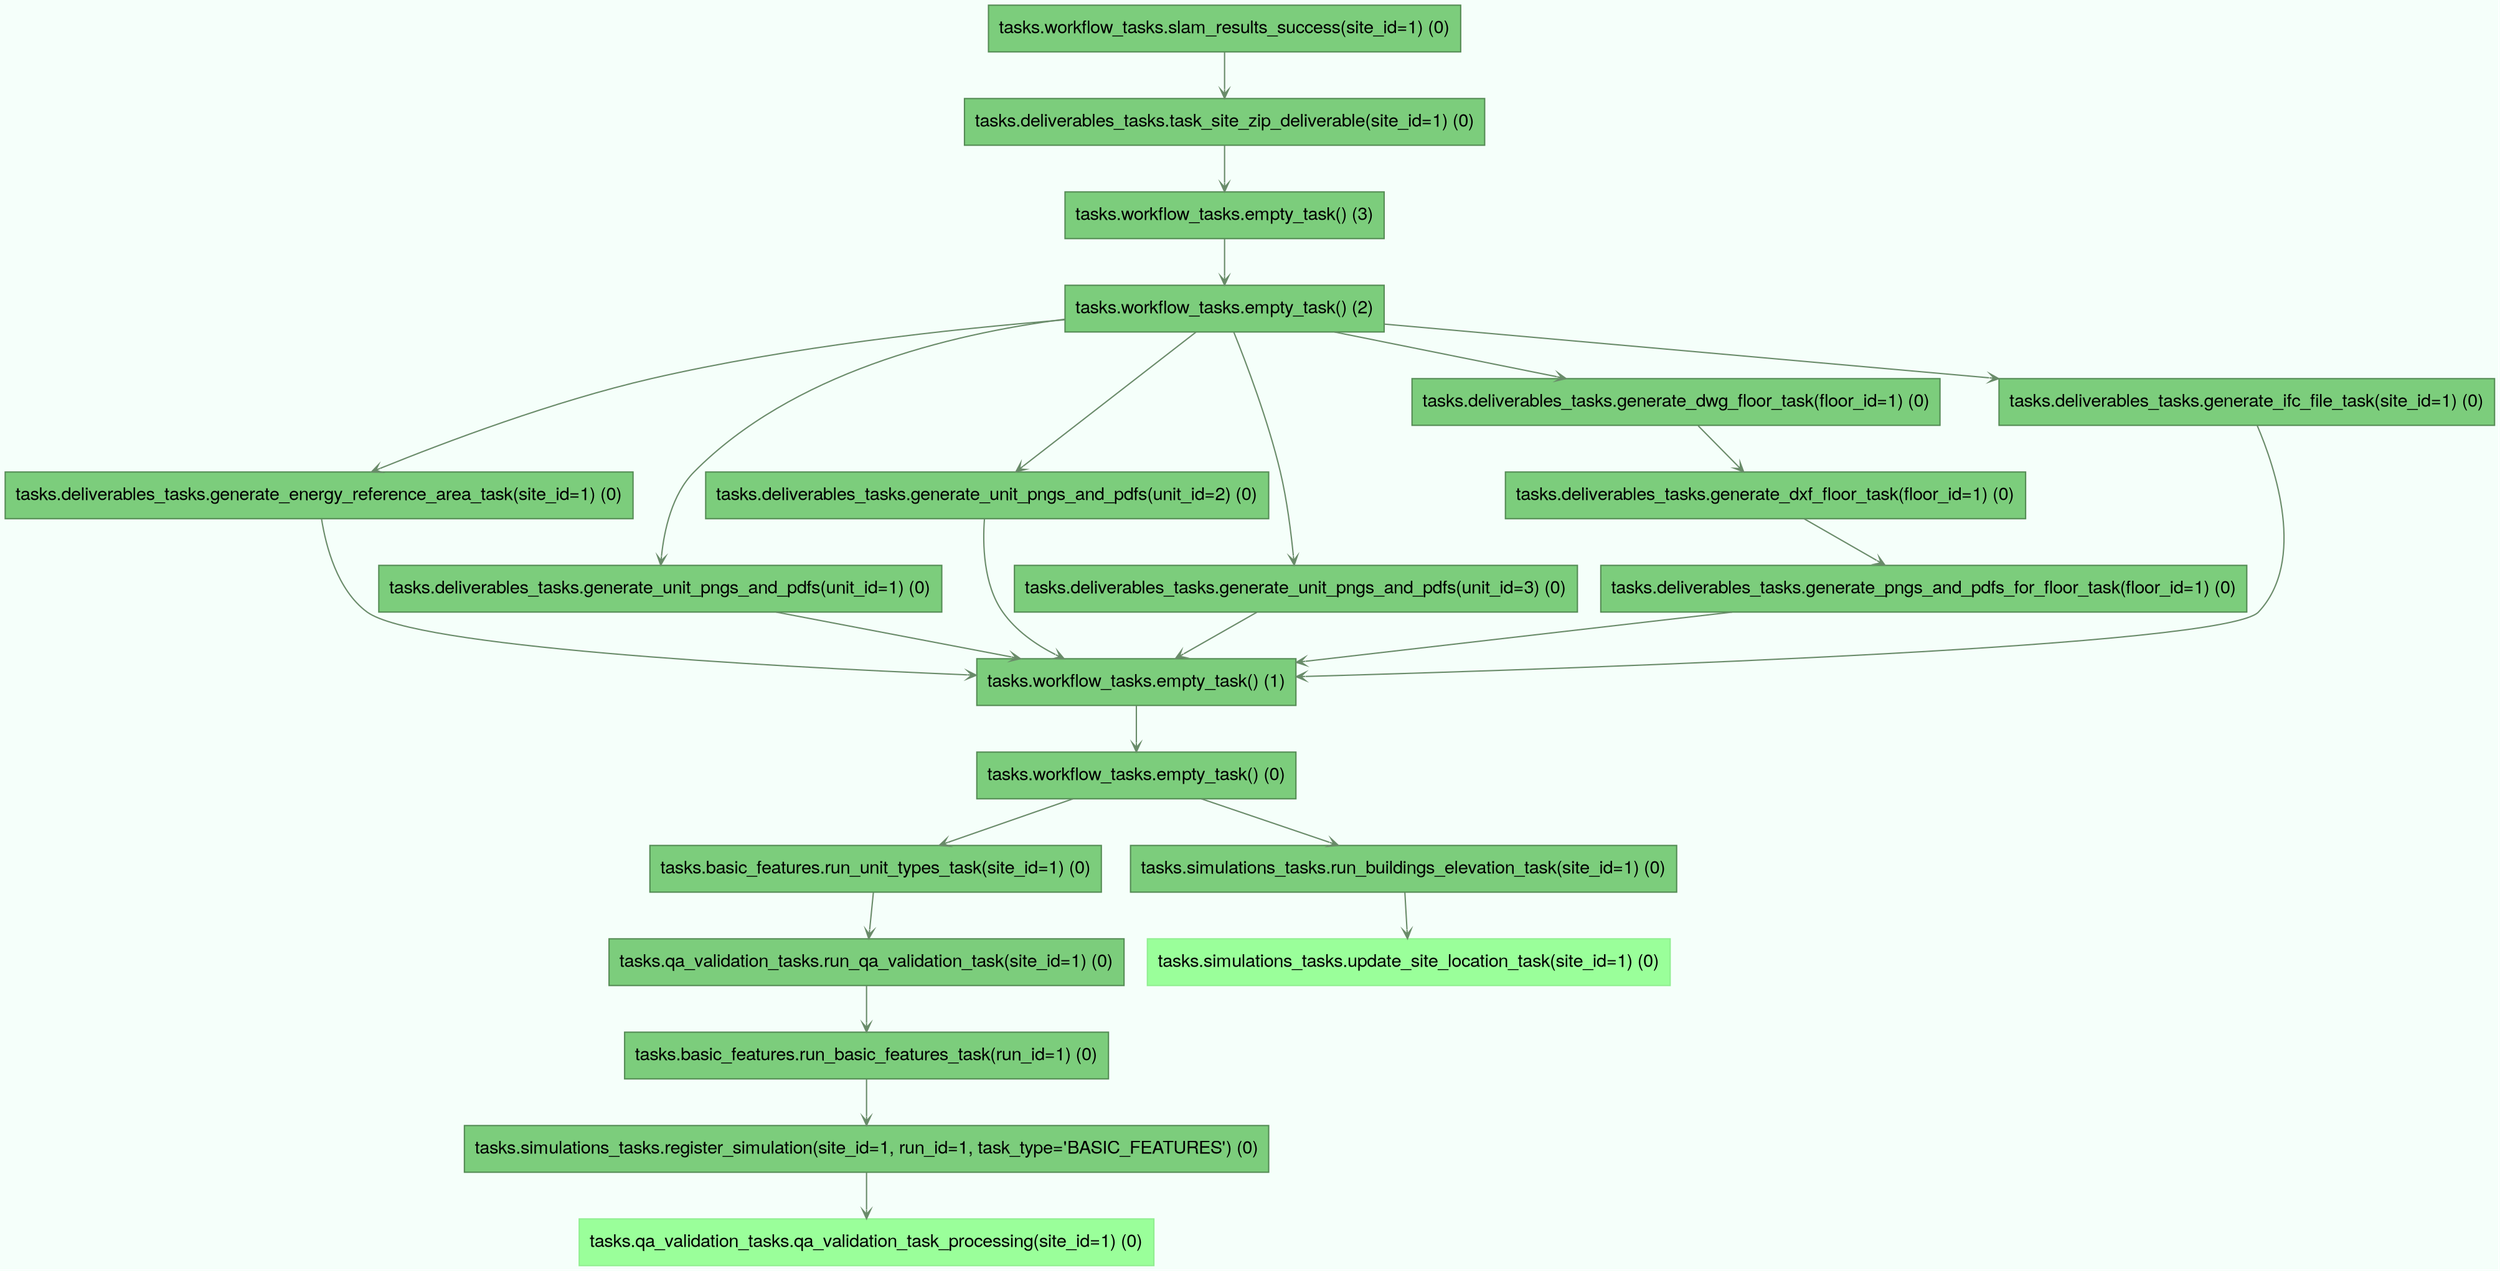 digraph dependencies {
    graph [shape="box", arrowhead="vee", style="filled", fontname="HelveticaNeue", bgcolor="mintcream", root="None"]
    "tasks.qa_validation_tasks.qa_validation_task_processing(site_id=1) (0)" [shape="box", arrowhead="vee", style="filled", fontname="HelveticaNeue", fillcolor="palegreen1", color="palegreen2"]
    "tasks.simulations_tasks.register_simulation(site_id=1, run_id=1, task_type='BASIC_FEATURES') (0)" [shape="box", arrowhead="vee", style="filled", fontname="HelveticaNeue", fillcolor="palegreen3", color="palegreen4"]
    "tasks.simulations_tasks.register_simulation(site_id=1, run_id=1, task_type='BASIC_FEATURES') (0)" -> "tasks.qa_validation_tasks.qa_validation_task_processing(site_id=1) (0)" [shape="box", arrowhead="vee", style="filled", fontname="HelveticaNeue", color="darkseagreen4", arrowcolor="black", arrowsize="0.7"]
    "tasks.basic_features.run_basic_features_task(run_id=1) (0)" [shape="box", arrowhead="vee", style="filled", fontname="HelveticaNeue", fillcolor="palegreen3", color="palegreen4"]
    "tasks.basic_features.run_basic_features_task(run_id=1) (0)" -> "tasks.simulations_tasks.register_simulation(site_id=1, run_id=1, task_type='BASIC_FEATURES') (0)" [shape="box", arrowhead="vee", style="filled", fontname="HelveticaNeue", color="darkseagreen4", arrowcolor="black", arrowsize="0.7"]
    "tasks.qa_validation_tasks.run_qa_validation_task(site_id=1) (0)" [shape="box", arrowhead="vee", style="filled", fontname="HelveticaNeue", fillcolor="palegreen3", color="palegreen4"]
    "tasks.qa_validation_tasks.run_qa_validation_task(site_id=1) (0)" -> "tasks.basic_features.run_basic_features_task(run_id=1) (0)" [shape="box", arrowhead="vee", style="filled", fontname="HelveticaNeue", color="darkseagreen4", arrowcolor="black", arrowsize="0.7"]
    "tasks.basic_features.run_unit_types_task(site_id=1) (0)" [shape="box", arrowhead="vee", style="filled", fontname="HelveticaNeue", fillcolor="palegreen3", color="palegreen4"]
    "tasks.basic_features.run_unit_types_task(site_id=1) (0)" -> "tasks.qa_validation_tasks.run_qa_validation_task(site_id=1) (0)" [shape="box", arrowhead="vee", style="filled", fontname="HelveticaNeue", color="darkseagreen4", arrowcolor="black", arrowsize="0.7"]
    "tasks.simulations_tasks.update_site_location_task(site_id=1) (0)" [shape="box", arrowhead="vee", style="filled", fontname="HelveticaNeue", fillcolor="palegreen1", color="palegreen2"]
    "tasks.simulations_tasks.run_buildings_elevation_task(site_id=1) (0)" [shape="box", arrowhead="vee", style="filled", fontname="HelveticaNeue", fillcolor="palegreen3", color="palegreen4"]
    "tasks.simulations_tasks.run_buildings_elevation_task(site_id=1) (0)" -> "tasks.simulations_tasks.update_site_location_task(site_id=1) (0)" [shape="box", arrowhead="vee", style="filled", fontname="HelveticaNeue", color="darkseagreen4", arrowcolor="black", arrowsize="0.7"]
    "tasks.workflow_tasks.empty_task() (0)" [shape="box", arrowhead="vee", style="filled", fontname="HelveticaNeue", fillcolor="palegreen3", color="palegreen4"]
    "tasks.workflow_tasks.empty_task() (0)" -> "tasks.basic_features.run_unit_types_task(site_id=1) (0)" [shape="box", arrowhead="vee", style="filled", fontname="HelveticaNeue", color="darkseagreen4", arrowcolor="black", arrowsize="0.7"]
    "tasks.workflow_tasks.empty_task() (0)" -> "tasks.simulations_tasks.run_buildings_elevation_task(site_id=1) (0)" [shape="box", arrowhead="vee", style="filled", fontname="HelveticaNeue", color="darkseagreen4", arrowcolor="black", arrowsize="0.7"]
    "tasks.workflow_tasks.empty_task() (1)" [shape="box", arrowhead="vee", style="filled", fontname="HelveticaNeue", fillcolor="palegreen3", color="palegreen4"]
    "tasks.workflow_tasks.empty_task() (1)" -> "tasks.workflow_tasks.empty_task() (0)" [shape="box", arrowhead="vee", style="filled", fontname="HelveticaNeue", color="darkseagreen4", arrowcolor="black", arrowsize="0.7"]
    "tasks.deliverables_tasks.generate_energy_reference_area_task(site_id=1) (0)" [shape="box", arrowhead="vee", style="filled", fontname="HelveticaNeue", fillcolor="palegreen3", color="palegreen4"]
    "tasks.deliverables_tasks.generate_energy_reference_area_task(site_id=1) (0)" -> "tasks.workflow_tasks.empty_task() (1)" [shape="box", arrowhead="vee", style="filled", fontname="HelveticaNeue", color="darkseagreen4", arrowcolor="black", arrowsize="0.7"]
    "tasks.deliverables_tasks.generate_unit_pngs_and_pdfs(unit_id=1) (0)" [shape="box", arrowhead="vee", style="filled", fontname="HelveticaNeue", fillcolor="palegreen3", color="palegreen4"]
    "tasks.deliverables_tasks.generate_unit_pngs_and_pdfs(unit_id=1) (0)" -> "tasks.workflow_tasks.empty_task() (1)" [shape="box", arrowhead="vee", style="filled", fontname="HelveticaNeue", color="darkseagreen4", arrowcolor="black", arrowsize="0.7"]
    "tasks.deliverables_tasks.generate_unit_pngs_and_pdfs(unit_id=2) (0)" [shape="box", arrowhead="vee", style="filled", fontname="HelveticaNeue", fillcolor="palegreen3", color="palegreen4"]
    "tasks.deliverables_tasks.generate_unit_pngs_and_pdfs(unit_id=2) (0)" -> "tasks.workflow_tasks.empty_task() (1)" [shape="box", arrowhead="vee", style="filled", fontname="HelveticaNeue", color="darkseagreen4", arrowcolor="black", arrowsize="0.7"]
    "tasks.deliverables_tasks.generate_unit_pngs_and_pdfs(unit_id=3) (0)" [shape="box", arrowhead="vee", style="filled", fontname="HelveticaNeue", fillcolor="palegreen3", color="palegreen4"]
    "tasks.deliverables_tasks.generate_unit_pngs_and_pdfs(unit_id=3) (0)" -> "tasks.workflow_tasks.empty_task() (1)" [shape="box", arrowhead="vee", style="filled", fontname="HelveticaNeue", color="darkseagreen4", arrowcolor="black", arrowsize="0.7"]
    "tasks.deliverables_tasks.generate_pngs_and_pdfs_for_floor_task(floor_id=1) (0)" [shape="box", arrowhead="vee", style="filled", fontname="HelveticaNeue", fillcolor="palegreen3", color="palegreen4"]
    "tasks.deliverables_tasks.generate_pngs_and_pdfs_for_floor_task(floor_id=1) (0)" -> "tasks.workflow_tasks.empty_task() (1)" [shape="box", arrowhead="vee", style="filled", fontname="HelveticaNeue", color="darkseagreen4", arrowcolor="black", arrowsize="0.7"]
    "tasks.deliverables_tasks.generate_dxf_floor_task(floor_id=1) (0)" [shape="box", arrowhead="vee", style="filled", fontname="HelveticaNeue", fillcolor="palegreen3", color="palegreen4"]
    "tasks.deliverables_tasks.generate_dxf_floor_task(floor_id=1) (0)" -> "tasks.deliverables_tasks.generate_pngs_and_pdfs_for_floor_task(floor_id=1) (0)" [shape="box", arrowhead="vee", style="filled", fontname="HelveticaNeue", color="darkseagreen4", arrowcolor="black", arrowsize="0.7"]
    "tasks.deliverables_tasks.generate_dwg_floor_task(floor_id=1) (0)" [shape="box", arrowhead="vee", style="filled", fontname="HelveticaNeue", fillcolor="palegreen3", color="palegreen4"]
    "tasks.deliverables_tasks.generate_dwg_floor_task(floor_id=1) (0)" -> "tasks.deliverables_tasks.generate_dxf_floor_task(floor_id=1) (0)" [shape="box", arrowhead="vee", style="filled", fontname="HelveticaNeue", color="darkseagreen4", arrowcolor="black", arrowsize="0.7"]
    "tasks.deliverables_tasks.generate_ifc_file_task(site_id=1) (0)" [shape="box", arrowhead="vee", style="filled", fontname="HelveticaNeue", fillcolor="palegreen3", color="palegreen4"]
    "tasks.deliverables_tasks.generate_ifc_file_task(site_id=1) (0)" -> "tasks.workflow_tasks.empty_task() (1)" [shape="box", arrowhead="vee", style="filled", fontname="HelveticaNeue", color="darkseagreen4", arrowcolor="black", arrowsize="0.7"]
    "tasks.workflow_tasks.empty_task() (2)" [shape="box", arrowhead="vee", style="filled", fontname="HelveticaNeue", fillcolor="palegreen3", color="palegreen4"]
    "tasks.workflow_tasks.empty_task() (2)" -> "tasks.deliverables_tasks.generate_energy_reference_area_task(site_id=1) (0)" [shape="box", arrowhead="vee", style="filled", fontname="HelveticaNeue", color="darkseagreen4", arrowcolor="black", arrowsize="0.7"]
    "tasks.workflow_tasks.empty_task() (2)" -> "tasks.deliverables_tasks.generate_unit_pngs_and_pdfs(unit_id=1) (0)" [shape="box", arrowhead="vee", style="filled", fontname="HelveticaNeue", color="darkseagreen4", arrowcolor="black", arrowsize="0.7"]
    "tasks.workflow_tasks.empty_task() (2)" -> "tasks.deliverables_tasks.generate_unit_pngs_and_pdfs(unit_id=2) (0)" [shape="box", arrowhead="vee", style="filled", fontname="HelveticaNeue", color="darkseagreen4", arrowcolor="black", arrowsize="0.7"]
    "tasks.workflow_tasks.empty_task() (2)" -> "tasks.deliverables_tasks.generate_unit_pngs_and_pdfs(unit_id=3) (0)" [shape="box", arrowhead="vee", style="filled", fontname="HelveticaNeue", color="darkseagreen4", arrowcolor="black", arrowsize="0.7"]
    "tasks.workflow_tasks.empty_task() (2)" -> "tasks.deliverables_tasks.generate_dwg_floor_task(floor_id=1) (0)" [shape="box", arrowhead="vee", style="filled", fontname="HelveticaNeue", color="darkseagreen4", arrowcolor="black", arrowsize="0.7"]
    "tasks.workflow_tasks.empty_task() (2)" -> "tasks.deliverables_tasks.generate_ifc_file_task(site_id=1) (0)" [shape="box", arrowhead="vee", style="filled", fontname="HelveticaNeue", color="darkseagreen4", arrowcolor="black", arrowsize="0.7"]
    "tasks.workflow_tasks.empty_task() (3)" [shape="box", arrowhead="vee", style="filled", fontname="HelveticaNeue", fillcolor="palegreen3", color="palegreen4"]
    "tasks.workflow_tasks.empty_task() (3)" -> "tasks.workflow_tasks.empty_task() (2)" [shape="box", arrowhead="vee", style="filled", fontname="HelveticaNeue", color="darkseagreen4", arrowcolor="black", arrowsize="0.7"]
    "tasks.deliverables_tasks.task_site_zip_deliverable(site_id=1) (0)" [shape="box", arrowhead="vee", style="filled", fontname="HelveticaNeue", fillcolor="palegreen3", color="palegreen4"]
    "tasks.deliverables_tasks.task_site_zip_deliverable(site_id=1) (0)" -> "tasks.workflow_tasks.empty_task() (3)" [shape="box", arrowhead="vee", style="filled", fontname="HelveticaNeue", color="darkseagreen4", arrowcolor="black", arrowsize="0.7"]
    "tasks.workflow_tasks.slam_results_success(site_id=1) (0)" [shape="box", arrowhead="vee", style="filled", fontname="HelveticaNeue", fillcolor="palegreen3", color="palegreen4"]
    "tasks.workflow_tasks.slam_results_success(site_id=1) (0)" -> "tasks.deliverables_tasks.task_site_zip_deliverable(site_id=1) (0)" [shape="box", arrowhead="vee", style="filled", fontname="HelveticaNeue", color="darkseagreen4", arrowcolor="black", arrowsize="0.7"]
}
